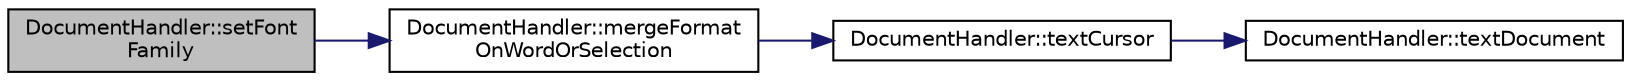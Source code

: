 digraph "DocumentHandler::setFontFamily"
{
 // INTERACTIVE_SVG=YES
 // LATEX_PDF_SIZE
  edge [fontname="Helvetica",fontsize="10",labelfontname="Helvetica",labelfontsize="10"];
  node [fontname="Helvetica",fontsize="10",shape=record];
  rankdir="LR";
  Node131 [label="DocumentHandler::setFont\lFamily",height=0.2,width=0.4,color="black", fillcolor="grey75", style="filled", fontcolor="black",tooltip=" "];
  Node131 -> Node132 [color="midnightblue",fontsize="10",style="solid",fontname="Helvetica"];
  Node132 [label="DocumentHandler::mergeFormat\lOnWordOrSelection",height=0.2,width=0.4,color="black", fillcolor="white", style="filled",URL="$class_document_handler.html#a3046301aae94fd351f84a2d2bfd3639d",tooltip=" "];
  Node132 -> Node133 [color="midnightblue",fontsize="10",style="solid",fontname="Helvetica"];
  Node133 [label="DocumentHandler::textCursor",height=0.2,width=0.4,color="black", fillcolor="white", style="filled",URL="$class_document_handler.html#ae55aadbeadcfd135b9c9c9af3a3baf45",tooltip=" "];
  Node133 -> Node134 [color="midnightblue",fontsize="10",style="solid",fontname="Helvetica"];
  Node134 [label="DocumentHandler::textDocument",height=0.2,width=0.4,color="black", fillcolor="white", style="filled",URL="$class_document_handler.html#adf01b0d89a4b2764ce27cf36180bb07f",tooltip=" "];
}

